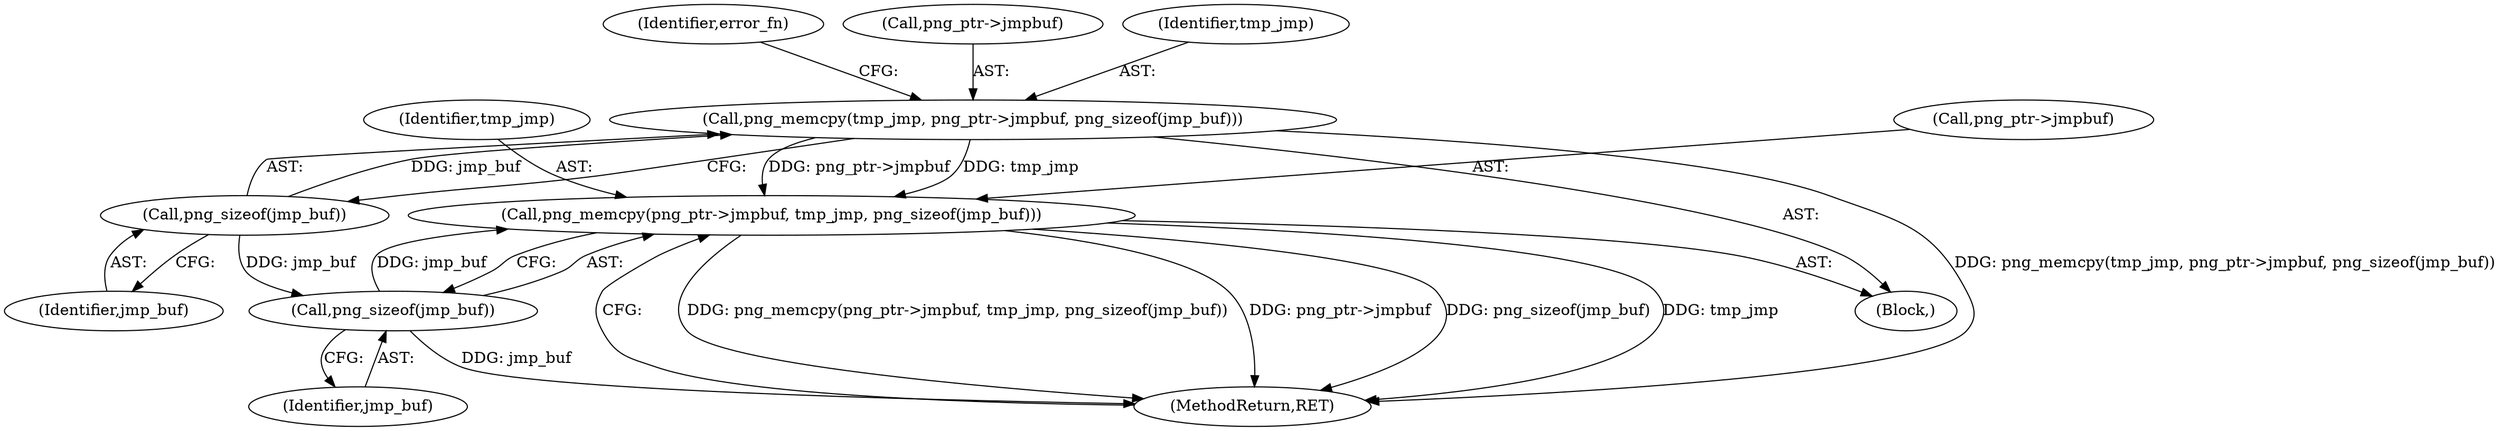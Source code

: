 digraph "0_Chrome_7f3d85b096f66870a15b37c2f40b219b2e292693_27@API" {
"1000237" [label="(Call,png_memcpy(png_ptr->jmpbuf, tmp_jmp, png_sizeof(jmp_buf)))"];
"1000185" [label="(Call,png_memcpy(tmp_jmp, png_ptr->jmpbuf, png_sizeof(jmp_buf)))"];
"1000190" [label="(Call,png_sizeof(jmp_buf))"];
"1000242" [label="(Call,png_sizeof(jmp_buf))"];
"1000106" [label="(Block,)"];
"1000191" [label="(Identifier,jmp_buf)"];
"1000243" [label="(Identifier,jmp_buf)"];
"1000242" [label="(Call,png_sizeof(jmp_buf))"];
"1000185" [label="(Call,png_memcpy(tmp_jmp, png_ptr->jmpbuf, png_sizeof(jmp_buf)))"];
"1000193" [label="(Identifier,error_fn)"];
"1000238" [label="(Call,png_ptr->jmpbuf)"];
"1000241" [label="(Identifier,tmp_jmp)"];
"1000187" [label="(Call,png_ptr->jmpbuf)"];
"1000186" [label="(Identifier,tmp_jmp)"];
"1000237" [label="(Call,png_memcpy(png_ptr->jmpbuf, tmp_jmp, png_sizeof(jmp_buf)))"];
"1000244" [label="(MethodReturn,RET)"];
"1000190" [label="(Call,png_sizeof(jmp_buf))"];
"1000237" -> "1000106"  [label="AST: "];
"1000237" -> "1000242"  [label="CFG: "];
"1000238" -> "1000237"  [label="AST: "];
"1000241" -> "1000237"  [label="AST: "];
"1000242" -> "1000237"  [label="AST: "];
"1000244" -> "1000237"  [label="CFG: "];
"1000237" -> "1000244"  [label="DDG: png_memcpy(png_ptr->jmpbuf, tmp_jmp, png_sizeof(jmp_buf))"];
"1000237" -> "1000244"  [label="DDG: png_ptr->jmpbuf"];
"1000237" -> "1000244"  [label="DDG: png_sizeof(jmp_buf)"];
"1000237" -> "1000244"  [label="DDG: tmp_jmp"];
"1000185" -> "1000237"  [label="DDG: png_ptr->jmpbuf"];
"1000185" -> "1000237"  [label="DDG: tmp_jmp"];
"1000242" -> "1000237"  [label="DDG: jmp_buf"];
"1000185" -> "1000106"  [label="AST: "];
"1000185" -> "1000190"  [label="CFG: "];
"1000186" -> "1000185"  [label="AST: "];
"1000187" -> "1000185"  [label="AST: "];
"1000190" -> "1000185"  [label="AST: "];
"1000193" -> "1000185"  [label="CFG: "];
"1000185" -> "1000244"  [label="DDG: png_memcpy(tmp_jmp, png_ptr->jmpbuf, png_sizeof(jmp_buf))"];
"1000190" -> "1000185"  [label="DDG: jmp_buf"];
"1000190" -> "1000191"  [label="CFG: "];
"1000191" -> "1000190"  [label="AST: "];
"1000190" -> "1000242"  [label="DDG: jmp_buf"];
"1000242" -> "1000243"  [label="CFG: "];
"1000243" -> "1000242"  [label="AST: "];
"1000242" -> "1000244"  [label="DDG: jmp_buf"];
}
